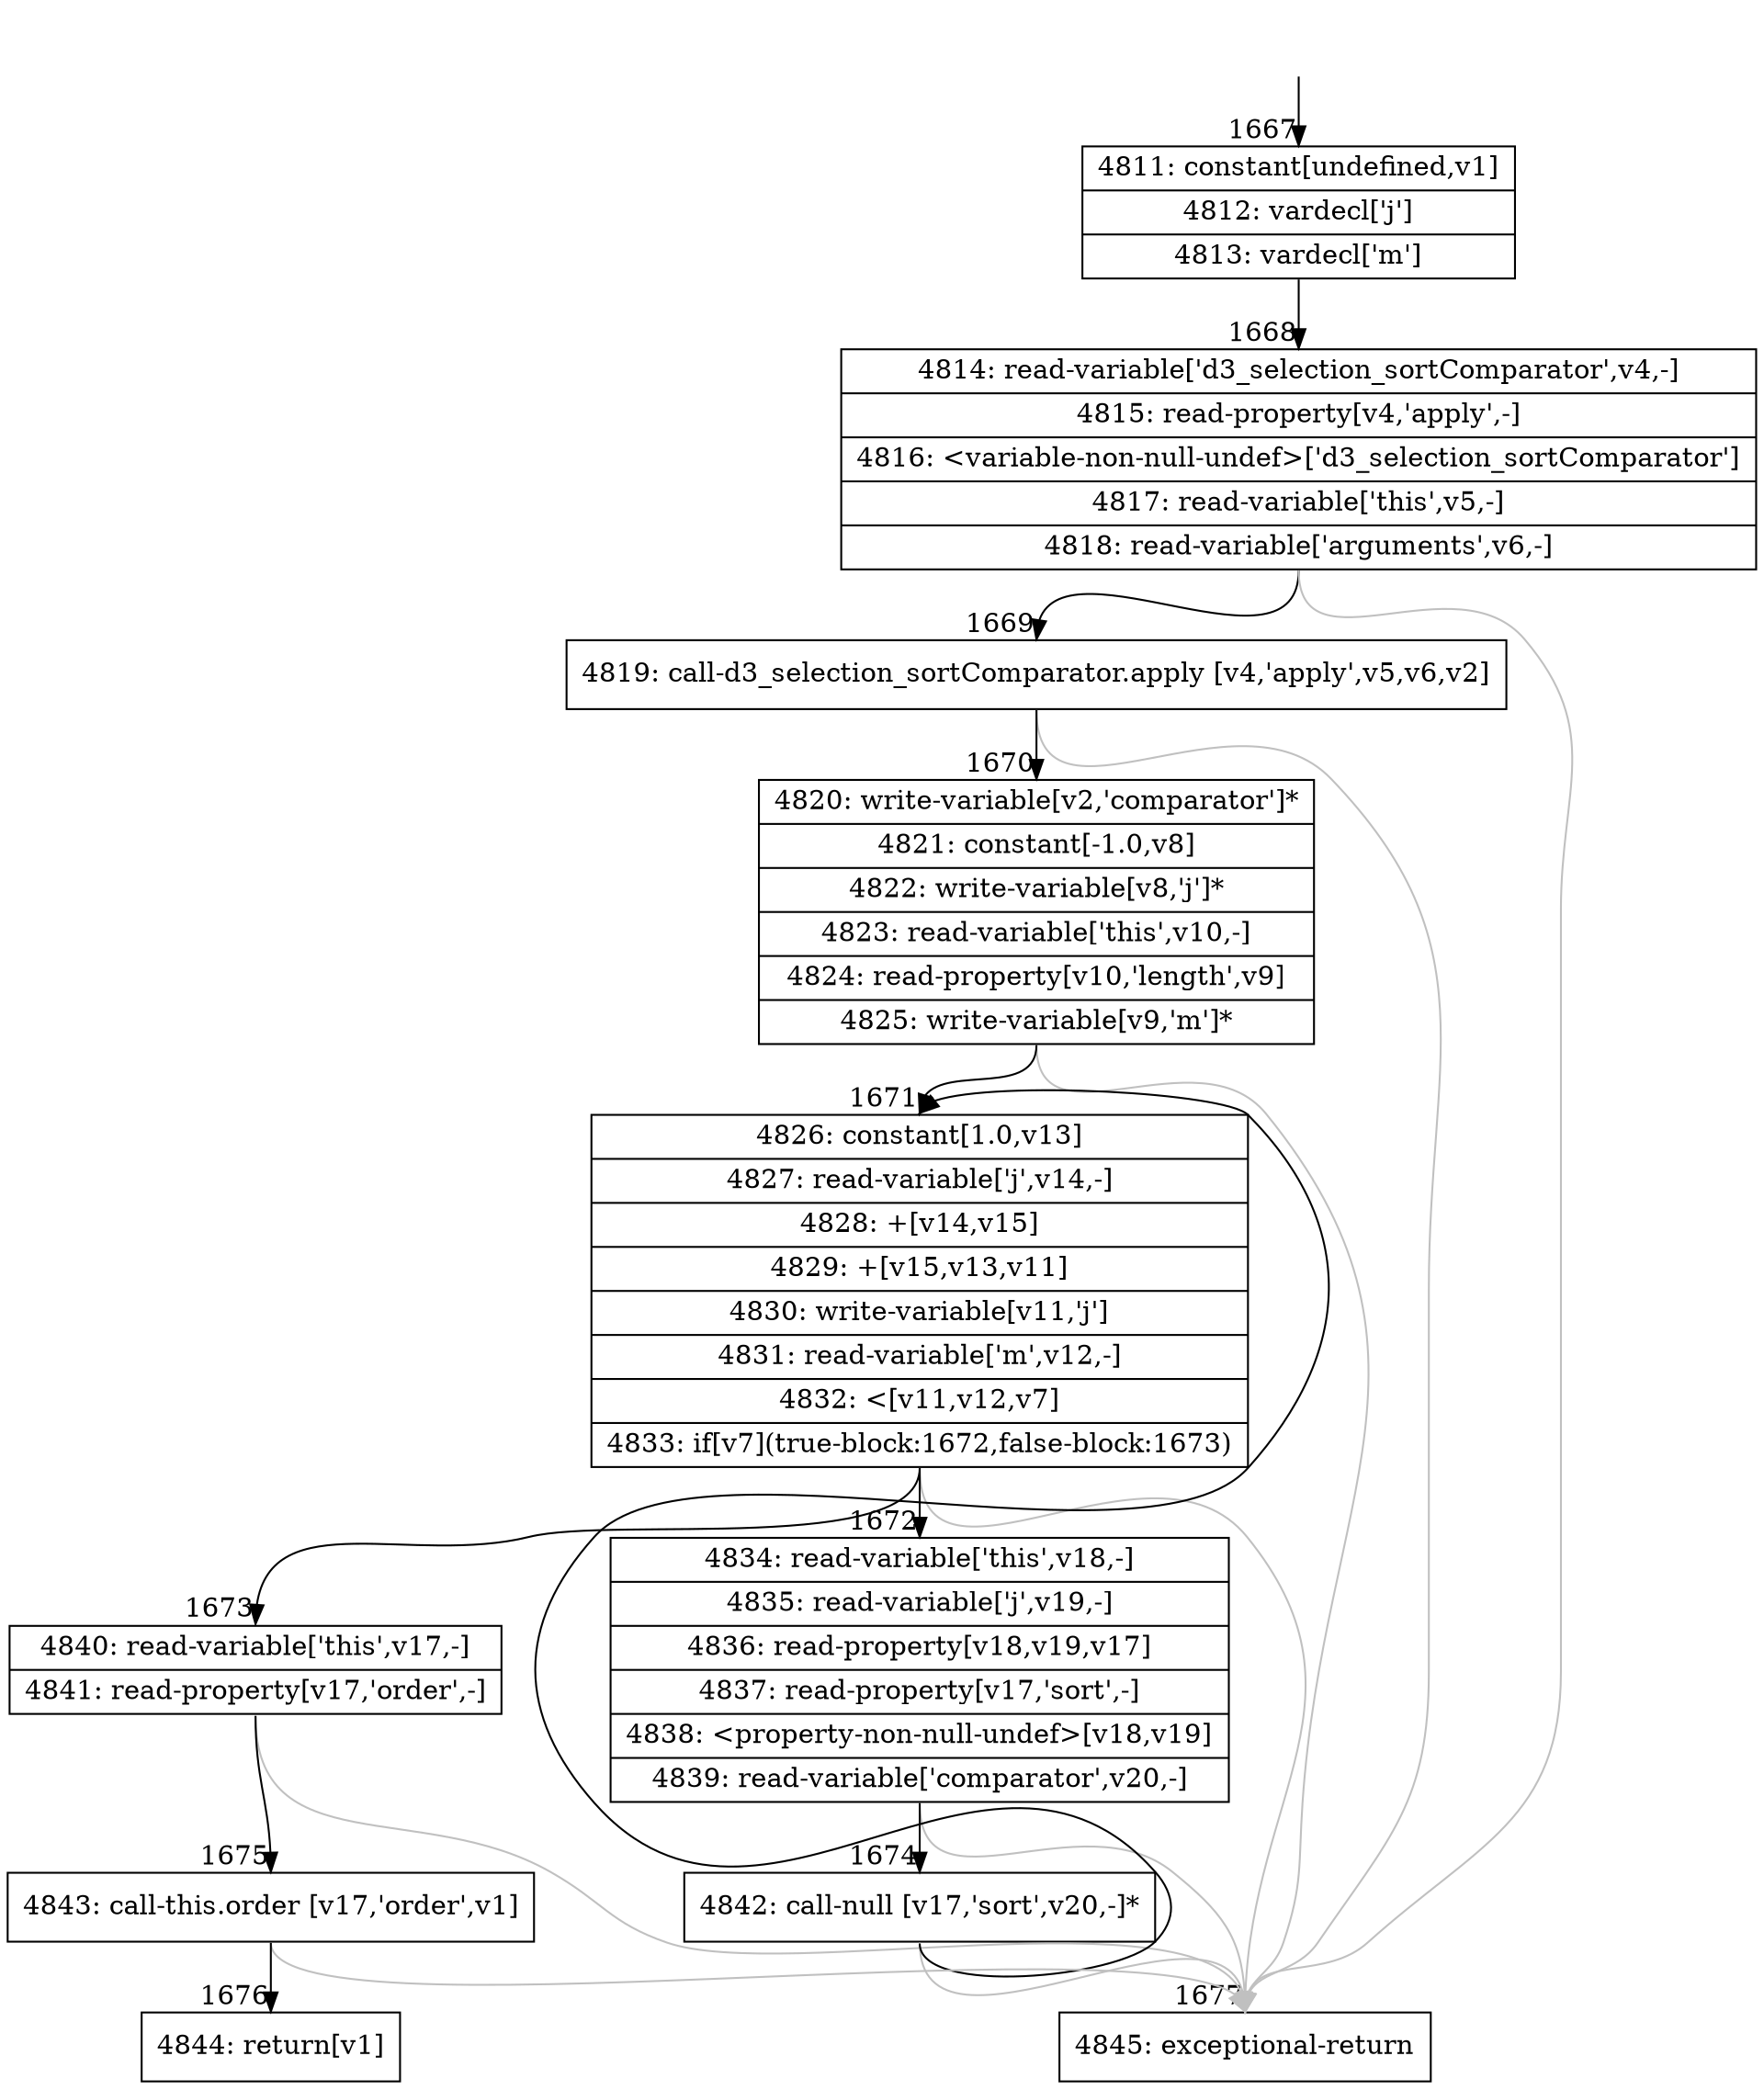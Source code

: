 digraph {
rankdir="TD"
BB_entry161[shape=none,label=""];
BB_entry161 -> BB1667 [tailport=s, headport=n, headlabel="    1667"]
BB1667 [shape=record label="{4811: constant[undefined,v1]|4812: vardecl['j']|4813: vardecl['m']}" ] 
BB1667 -> BB1668 [tailport=s, headport=n, headlabel="      1668"]
BB1668 [shape=record label="{4814: read-variable['d3_selection_sortComparator',v4,-]|4815: read-property[v4,'apply',-]|4816: \<variable-non-null-undef\>['d3_selection_sortComparator']|4817: read-variable['this',v5,-]|4818: read-variable['arguments',v6,-]}" ] 
BB1668 -> BB1669 [tailport=s, headport=n, headlabel="      1669"]
BB1668 -> BB1677 [tailport=s, headport=n, color=gray, headlabel="      1677"]
BB1669 [shape=record label="{4819: call-d3_selection_sortComparator.apply [v4,'apply',v5,v6,v2]}" ] 
BB1669 -> BB1670 [tailport=s, headport=n, headlabel="      1670"]
BB1669 -> BB1677 [tailport=s, headport=n, color=gray]
BB1670 [shape=record label="{4820: write-variable[v2,'comparator']*|4821: constant[-1.0,v8]|4822: write-variable[v8,'j']*|4823: read-variable['this',v10,-]|4824: read-property[v10,'length',v9]|4825: write-variable[v9,'m']*}" ] 
BB1670 -> BB1671 [tailport=s, headport=n, headlabel="      1671"]
BB1670 -> BB1677 [tailport=s, headport=n, color=gray]
BB1671 [shape=record label="{4826: constant[1.0,v13]|4827: read-variable['j',v14,-]|4828: +[v14,v15]|4829: +[v15,v13,v11]|4830: write-variable[v11,'j']|4831: read-variable['m',v12,-]|4832: \<[v11,v12,v7]|4833: if[v7](true-block:1672,false-block:1673)}" ] 
BB1671 -> BB1672 [tailport=s, headport=n, headlabel="      1672"]
BB1671 -> BB1673 [tailport=s, headport=n, headlabel="      1673"]
BB1671 -> BB1677 [tailport=s, headport=n, color=gray]
BB1672 [shape=record label="{4834: read-variable['this',v18,-]|4835: read-variable['j',v19,-]|4836: read-property[v18,v19,v17]|4837: read-property[v17,'sort',-]|4838: \<property-non-null-undef\>[v18,v19]|4839: read-variable['comparator',v20,-]}" ] 
BB1672 -> BB1674 [tailport=s, headport=n, headlabel="      1674"]
BB1672 -> BB1677 [tailport=s, headport=n, color=gray]
BB1673 [shape=record label="{4840: read-variable['this',v17,-]|4841: read-property[v17,'order',-]}" ] 
BB1673 -> BB1675 [tailport=s, headport=n, headlabel="      1675"]
BB1673 -> BB1677 [tailport=s, headport=n, color=gray]
BB1674 [shape=record label="{4842: call-null [v17,'sort',v20,-]*}" ] 
BB1674 -> BB1671 [tailport=s, headport=n]
BB1674 -> BB1677 [tailport=s, headport=n, color=gray]
BB1675 [shape=record label="{4843: call-this.order [v17,'order',v1]}" ] 
BB1675 -> BB1676 [tailport=s, headport=n, headlabel="      1676"]
BB1675 -> BB1677 [tailport=s, headport=n, color=gray]
BB1676 [shape=record label="{4844: return[v1]}" ] 
BB1677 [shape=record label="{4845: exceptional-return}" ] 
//#$~ 952
}
